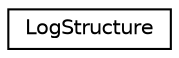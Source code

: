 digraph "Graphical Class Hierarchy"
{
 // INTERACTIVE_SVG=YES
  edge [fontname="Helvetica",fontsize="10",labelfontname="Helvetica",labelfontsize="10"];
  node [fontname="Helvetica",fontsize="10",shape=record];
  rankdir="LR";
  Node1 [label="LogStructure",height=0.2,width=0.4,color="black", fillcolor="white", style="filled",URL="$structLogStructure.html"];
}
